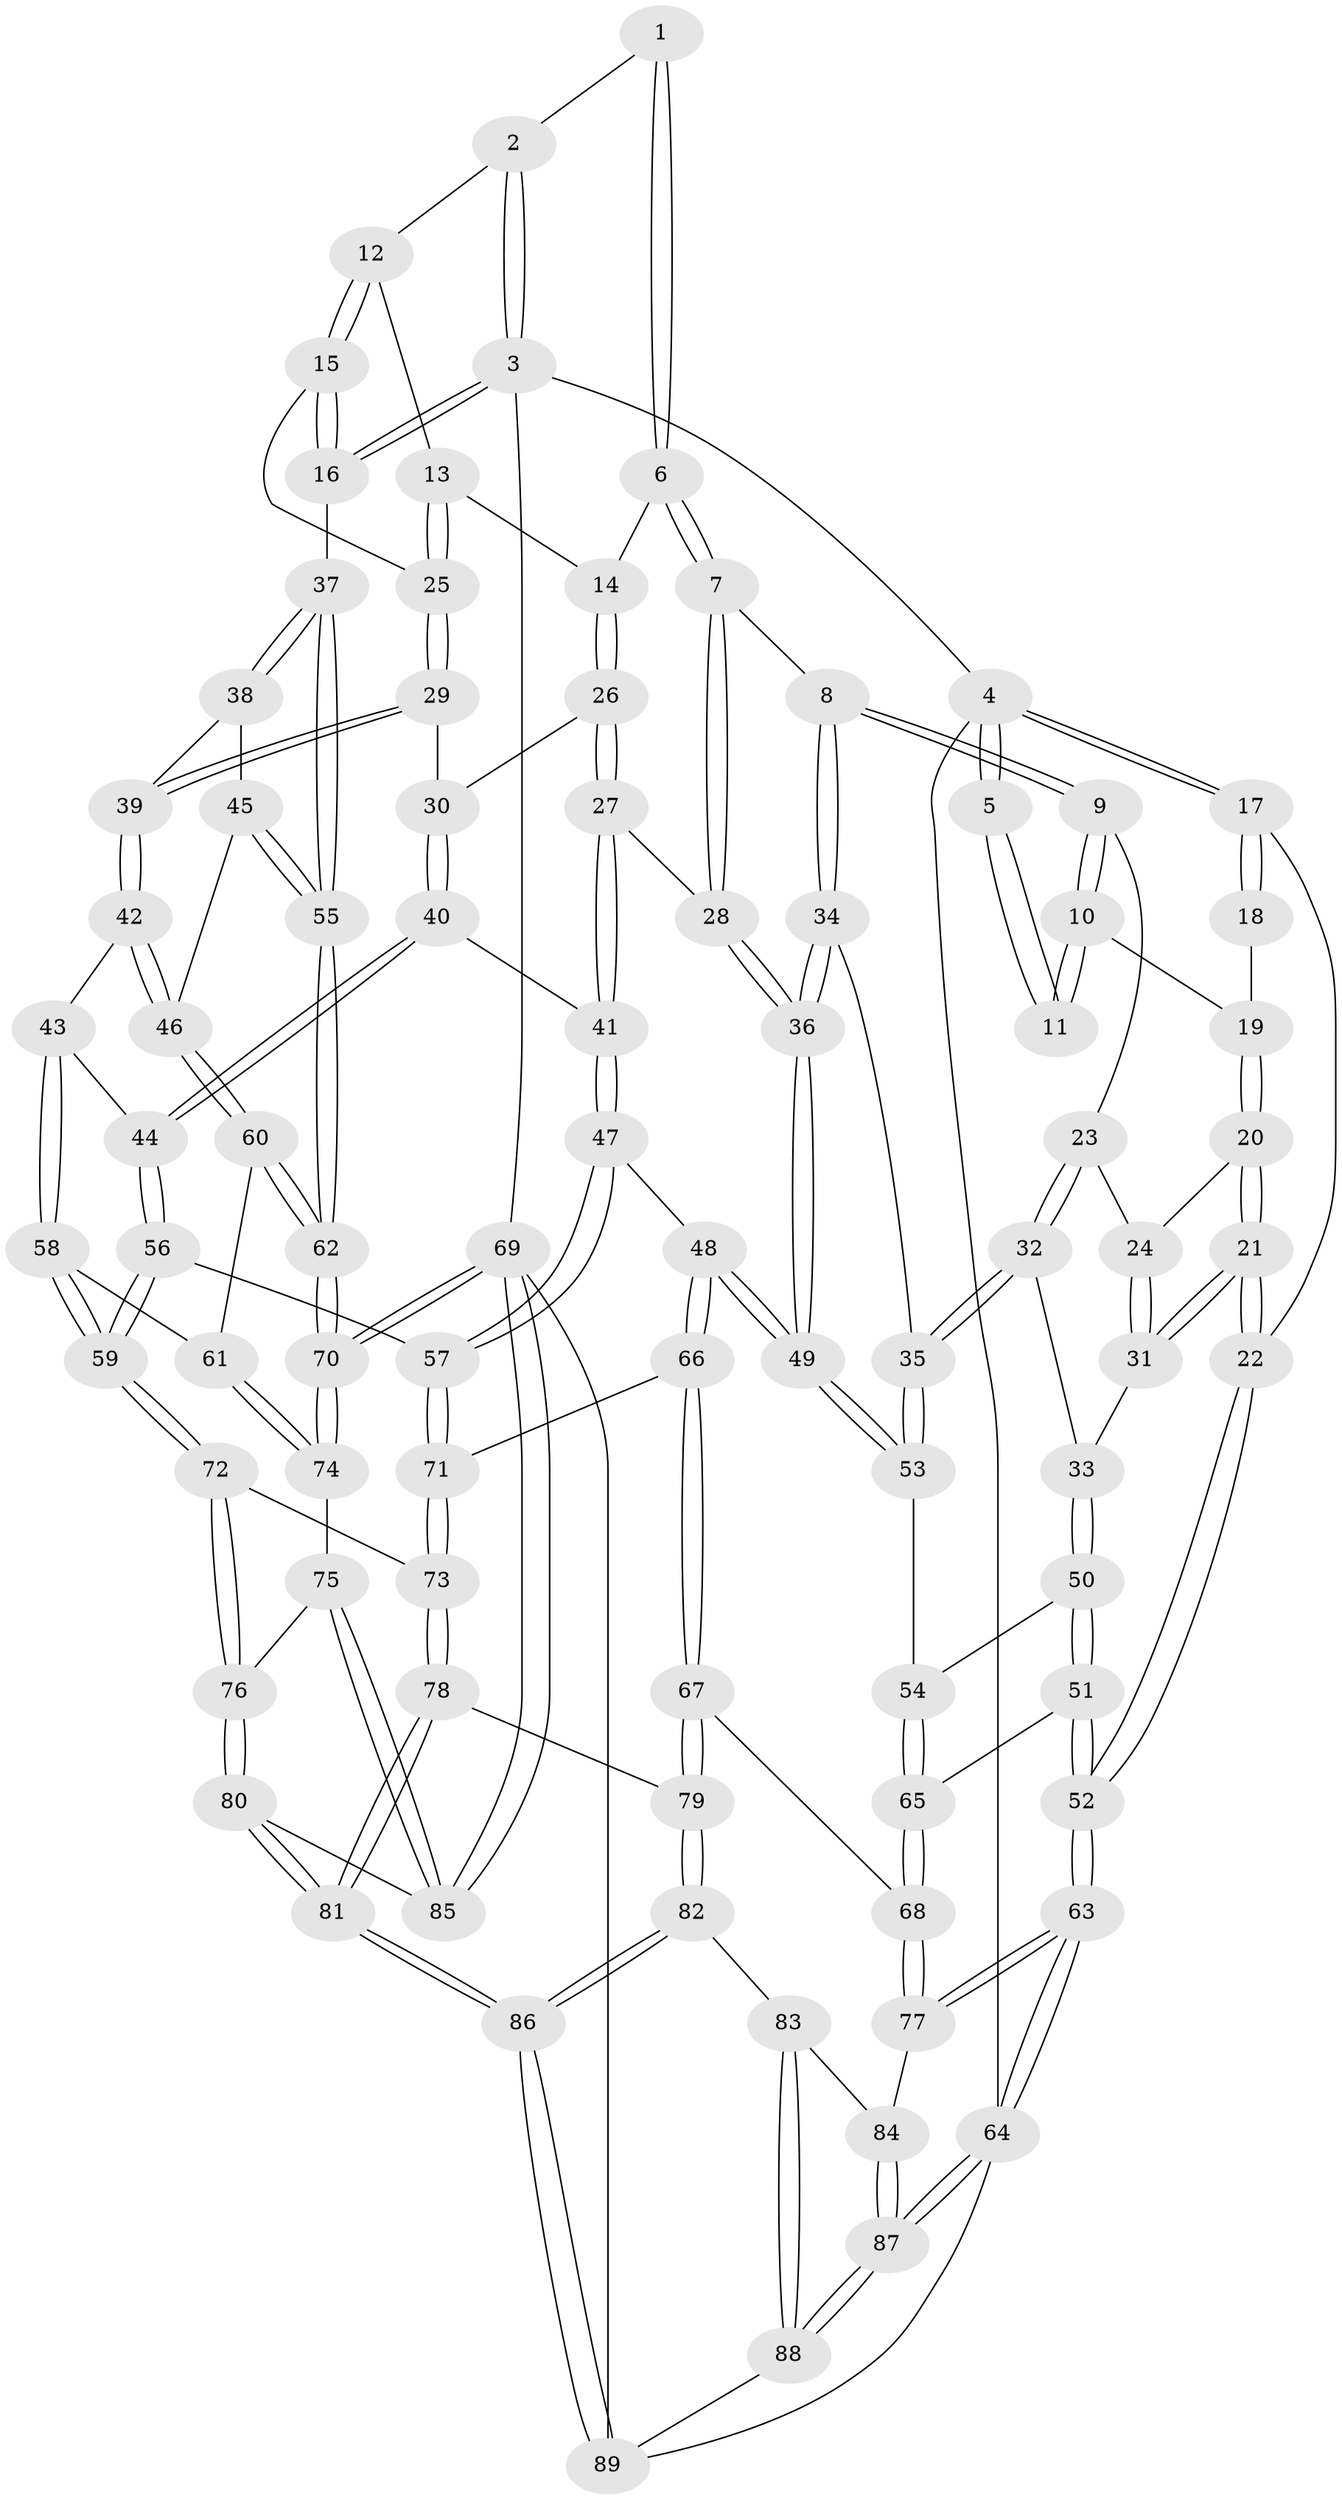 // coarse degree distribution, {3: 0.10909090909090909, 5: 0.36363636363636365, 4: 0.4727272727272727, 6: 0.05454545454545454}
// Generated by graph-tools (version 1.1) at 2025/24/03/03/25 07:24:40]
// undirected, 89 vertices, 219 edges
graph export_dot {
graph [start="1"]
  node [color=gray90,style=filled];
  1 [pos="+0.5451415175083753+0"];
  2 [pos="+0.7134459906959407+0"];
  3 [pos="+1+0"];
  4 [pos="+0+0"];
  5 [pos="+0.3298734875055571+0"];
  6 [pos="+0.531935796880987+0.12703358012196048"];
  7 [pos="+0.43173735701317895+0.195223478485858"];
  8 [pos="+0.3941099313430301+0.20344385590212558"];
  9 [pos="+0.2946303326626011+0.13962819396256196"];
  10 [pos="+0.2611490854606902+0.04684787107369031"];
  11 [pos="+0.2606703287302964+0.03791207092872655"];
  12 [pos="+0.7486963805290523+0.05319107575362744"];
  13 [pos="+0.6270700246250716+0.1522729819339605"];
  14 [pos="+0.5794416492330613+0.1600628936756519"];
  15 [pos="+0.8079752731670597+0.17006331684578402"];
  16 [pos="+1+0"];
  17 [pos="+0+0"];
  18 [pos="+0.008985133633478356+0.05351642986889497"];
  19 [pos="+0.10322702282686108+0.15430497040302646"];
  20 [pos="+0.09713182516726412+0.19885063397343236"];
  21 [pos="+0+0.30534796227708605"];
  22 [pos="+0+0.3066046659218892"];
  23 [pos="+0.2139291656033047+0.2384964113394994"];
  24 [pos="+0.1524892963482261+0.23894562099530375"];
  25 [pos="+0.7963971104896064+0.2234475023498721"];
  26 [pos="+0.592834380473408+0.20066899296347912"];
  27 [pos="+0.5733915184444562+0.3348699521990997"];
  28 [pos="+0.5504389275564849+0.336804723319437"];
  29 [pos="+0.7973870342740974+0.24154221218249097"];
  30 [pos="+0.7296714965791673+0.2832471455275944"];
  31 [pos="+0.0888617725403243+0.3543686634744608"];
  32 [pos="+0.23739089388394735+0.3434907659887943"];
  33 [pos="+0.11704366730225417+0.37714255814393255"];
  34 [pos="+0.3824845224745493+0.2733538010238003"];
  35 [pos="+0.27534570279692977+0.37084832560792796"];
  36 [pos="+0.457443467243592+0.40188818491601436"];
  37 [pos="+1+0.31859811780238817"];
  38 [pos="+0.9235468737272612+0.3086851558535372"];
  39 [pos="+0.8617003996954434+0.2957633852965248"];
  40 [pos="+0.659320130905459+0.3730254298830213"];
  41 [pos="+0.645081141117351+0.3723926823509186"];
  42 [pos="+0.8221592176302678+0.39503941601765935"];
  43 [pos="+0.7143050576192769+0.43197700323176796"];
  44 [pos="+0.6863117814652524+0.4102024654220205"];
  45 [pos="+0.8868565984939626+0.44539888374549647"];
  46 [pos="+0.8509464544868589+0.4697819843148666"];
  47 [pos="+0.5419428789137665+0.5128882487134662"];
  48 [pos="+0.43888284525766774+0.49621876488614625"];
  49 [pos="+0.4310594130150435+0.48180526207367025"];
  50 [pos="+0.13086392831085714+0.46716336956874743"];
  51 [pos="+0.0750226751023378+0.5187343101258591"];
  52 [pos="+0+0.6443533544197078"];
  53 [pos="+0.2959424760096318+0.4441242223510236"];
  54 [pos="+0.2395477374054629+0.49661369215107537"];
  55 [pos="+1+0.4495408532688513"];
  56 [pos="+0.6131211797875186+0.5588584494463302"];
  57 [pos="+0.5874488583708166+0.551296586240543"];
  58 [pos="+0.7759790640665849+0.5689788823904851"];
  59 [pos="+0.6902881617228656+0.6126174014184794"];
  60 [pos="+0.8382166935043256+0.5346800881470296"];
  61 [pos="+0.8057301029205314+0.572167213683685"];
  62 [pos="+1+0.4623089619009032"];
  63 [pos="+0+0.7750242368376552"];
  64 [pos="+0+1"];
  65 [pos="+0.23429817430300157+0.6148272138964435"];
  66 [pos="+0.3971392762970645+0.6687802360472856"];
  67 [pos="+0.3247565762090412+0.7212804700744953"];
  68 [pos="+0.24642323105975564+0.6904262047668419"];
  69 [pos="+1+0.8335561797874375"];
  70 [pos="+1+0.6408466569192248"];
  71 [pos="+0.507167728089615+0.6910338404278984"];
  72 [pos="+0.661246099223313+0.7014081544848937"];
  73 [pos="+0.5713380474798061+0.7314672840040285"];
  74 [pos="+0.8676877869862717+0.6505760061286069"];
  75 [pos="+0.835503199096328+0.7927540123874796"];
  76 [pos="+0.7796533523929114+0.841011193738417"];
  77 [pos="+0+0.7589048585686039"];
  78 [pos="+0.5511081626346853+0.8529868818565705"];
  79 [pos="+0.34718367356474383+0.8254876247482885"];
  80 [pos="+0.7469906639878362+0.9804852749683965"];
  81 [pos="+0.6887118177597706+1"];
  82 [pos="+0.3354649631169832+0.8745470120102821"];
  83 [pos="+0.33150543564072366+0.8800701077097087"];
  84 [pos="+0.23066858996570383+0.9007469277706379"];
  85 [pos="+1+0.8372210728996369"];
  86 [pos="+0.6838965052824936+1"];
  87 [pos="+0+1"];
  88 [pos="+0.28228461268872423+1"];
  89 [pos="+0.685021440118288+1"];
  1 -- 2;
  1 -- 6;
  1 -- 6;
  2 -- 3;
  2 -- 3;
  2 -- 12;
  3 -- 4;
  3 -- 16;
  3 -- 16;
  3 -- 69;
  4 -- 5;
  4 -- 5;
  4 -- 17;
  4 -- 17;
  4 -- 64;
  5 -- 11;
  5 -- 11;
  6 -- 7;
  6 -- 7;
  6 -- 14;
  7 -- 8;
  7 -- 28;
  7 -- 28;
  8 -- 9;
  8 -- 9;
  8 -- 34;
  8 -- 34;
  9 -- 10;
  9 -- 10;
  9 -- 23;
  10 -- 11;
  10 -- 11;
  10 -- 19;
  12 -- 13;
  12 -- 15;
  12 -- 15;
  13 -- 14;
  13 -- 25;
  13 -- 25;
  14 -- 26;
  14 -- 26;
  15 -- 16;
  15 -- 16;
  15 -- 25;
  16 -- 37;
  17 -- 18;
  17 -- 18;
  17 -- 22;
  18 -- 19;
  19 -- 20;
  19 -- 20;
  20 -- 21;
  20 -- 21;
  20 -- 24;
  21 -- 22;
  21 -- 22;
  21 -- 31;
  21 -- 31;
  22 -- 52;
  22 -- 52;
  23 -- 24;
  23 -- 32;
  23 -- 32;
  24 -- 31;
  24 -- 31;
  25 -- 29;
  25 -- 29;
  26 -- 27;
  26 -- 27;
  26 -- 30;
  27 -- 28;
  27 -- 41;
  27 -- 41;
  28 -- 36;
  28 -- 36;
  29 -- 30;
  29 -- 39;
  29 -- 39;
  30 -- 40;
  30 -- 40;
  31 -- 33;
  32 -- 33;
  32 -- 35;
  32 -- 35;
  33 -- 50;
  33 -- 50;
  34 -- 35;
  34 -- 36;
  34 -- 36;
  35 -- 53;
  35 -- 53;
  36 -- 49;
  36 -- 49;
  37 -- 38;
  37 -- 38;
  37 -- 55;
  37 -- 55;
  38 -- 39;
  38 -- 45;
  39 -- 42;
  39 -- 42;
  40 -- 41;
  40 -- 44;
  40 -- 44;
  41 -- 47;
  41 -- 47;
  42 -- 43;
  42 -- 46;
  42 -- 46;
  43 -- 44;
  43 -- 58;
  43 -- 58;
  44 -- 56;
  44 -- 56;
  45 -- 46;
  45 -- 55;
  45 -- 55;
  46 -- 60;
  46 -- 60;
  47 -- 48;
  47 -- 57;
  47 -- 57;
  48 -- 49;
  48 -- 49;
  48 -- 66;
  48 -- 66;
  49 -- 53;
  49 -- 53;
  50 -- 51;
  50 -- 51;
  50 -- 54;
  51 -- 52;
  51 -- 52;
  51 -- 65;
  52 -- 63;
  52 -- 63;
  53 -- 54;
  54 -- 65;
  54 -- 65;
  55 -- 62;
  55 -- 62;
  56 -- 57;
  56 -- 59;
  56 -- 59;
  57 -- 71;
  57 -- 71;
  58 -- 59;
  58 -- 59;
  58 -- 61;
  59 -- 72;
  59 -- 72;
  60 -- 61;
  60 -- 62;
  60 -- 62;
  61 -- 74;
  61 -- 74;
  62 -- 70;
  62 -- 70;
  63 -- 64;
  63 -- 64;
  63 -- 77;
  63 -- 77;
  64 -- 87;
  64 -- 87;
  64 -- 89;
  65 -- 68;
  65 -- 68;
  66 -- 67;
  66 -- 67;
  66 -- 71;
  67 -- 68;
  67 -- 79;
  67 -- 79;
  68 -- 77;
  68 -- 77;
  69 -- 70;
  69 -- 70;
  69 -- 85;
  69 -- 85;
  69 -- 89;
  70 -- 74;
  70 -- 74;
  71 -- 73;
  71 -- 73;
  72 -- 73;
  72 -- 76;
  72 -- 76;
  73 -- 78;
  73 -- 78;
  74 -- 75;
  75 -- 76;
  75 -- 85;
  75 -- 85;
  76 -- 80;
  76 -- 80;
  77 -- 84;
  78 -- 79;
  78 -- 81;
  78 -- 81;
  79 -- 82;
  79 -- 82;
  80 -- 81;
  80 -- 81;
  80 -- 85;
  81 -- 86;
  81 -- 86;
  82 -- 83;
  82 -- 86;
  82 -- 86;
  83 -- 84;
  83 -- 88;
  83 -- 88;
  84 -- 87;
  84 -- 87;
  86 -- 89;
  86 -- 89;
  87 -- 88;
  87 -- 88;
  88 -- 89;
}
